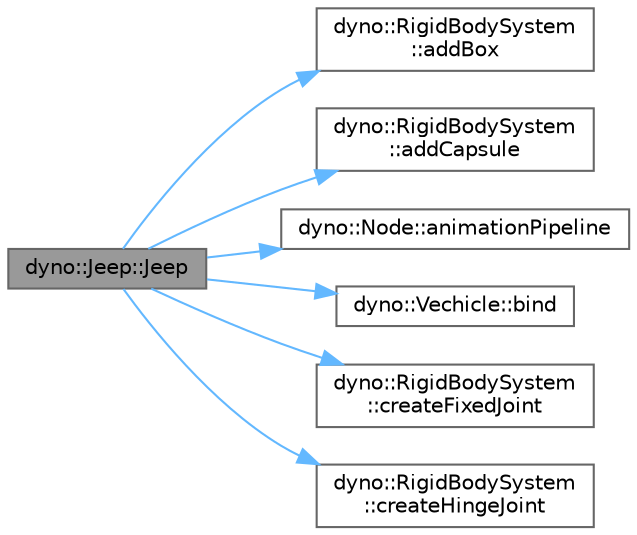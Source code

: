 digraph "dyno::Jeep::Jeep"
{
 // LATEX_PDF_SIZE
  bgcolor="transparent";
  edge [fontname=Helvetica,fontsize=10,labelfontname=Helvetica,labelfontsize=10];
  node [fontname=Helvetica,fontsize=10,shape=box,height=0.2,width=0.4];
  rankdir="LR";
  Node1 [id="Node000001",label="dyno::Jeep::Jeep",height=0.2,width=0.4,color="gray40", fillcolor="grey60", style="filled", fontcolor="black",tooltip=" "];
  Node1 -> Node2 [id="edge1_Node000001_Node000002",color="steelblue1",style="solid",tooltip=" "];
  Node2 [id="Node000002",label="dyno::RigidBodySystem\l::addBox",height=0.2,width=0.4,color="grey40", fillcolor="white", style="filled",URL="$classdyno_1_1_rigid_body_system.html#a09738feb58b2d3d38a611eb4906f10d4",tooltip=" "];
  Node1 -> Node3 [id="edge2_Node000001_Node000003",color="steelblue1",style="solid",tooltip=" "];
  Node3 [id="Node000003",label="dyno::RigidBodySystem\l::addCapsule",height=0.2,width=0.4,color="grey40", fillcolor="white", style="filled",URL="$classdyno_1_1_rigid_body_system.html#a96151bd58054671485fac7c839900c4f",tooltip=" "];
  Node1 -> Node4 [id="edge3_Node000001_Node000004",color="steelblue1",style="solid",tooltip=" "];
  Node4 [id="Node000004",label="dyno::Node::animationPipeline",height=0.2,width=0.4,color="grey40", fillcolor="white", style="filled",URL="$classdyno_1_1_node.html#aba92798b2bb44a2afb84042ff83d753e",tooltip=" "];
  Node1 -> Node5 [id="edge4_Node000001_Node000005",color="steelblue1",style="solid",tooltip=" "];
  Node5 [id="Node000005",label="dyno::Vechicle::bind",height=0.2,width=0.4,color="grey40", fillcolor="white", style="filled",URL="$classdyno_1_1_vechicle.html#a4d0092bc13dfdac7bd80a6a901f7d9e9",tooltip=" "];
  Node1 -> Node6 [id="edge5_Node000001_Node000006",color="steelblue1",style="solid",tooltip=" "];
  Node6 [id="Node000006",label="dyno::RigidBodySystem\l::createFixedJoint",height=0.2,width=0.4,color="grey40", fillcolor="white", style="filled",URL="$classdyno_1_1_rigid_body_system.html#a5330b4235fc68fa3ee064225d877f7ca",tooltip=" "];
  Node1 -> Node7 [id="edge6_Node000001_Node000007",color="steelblue1",style="solid",tooltip=" "];
  Node7 [id="Node000007",label="dyno::RigidBodySystem\l::createHingeJoint",height=0.2,width=0.4,color="grey40", fillcolor="white", style="filled",URL="$classdyno_1_1_rigid_body_system.html#a18334755c3fa4894a29dbe7c07a4bfdb",tooltip=" "];
}
